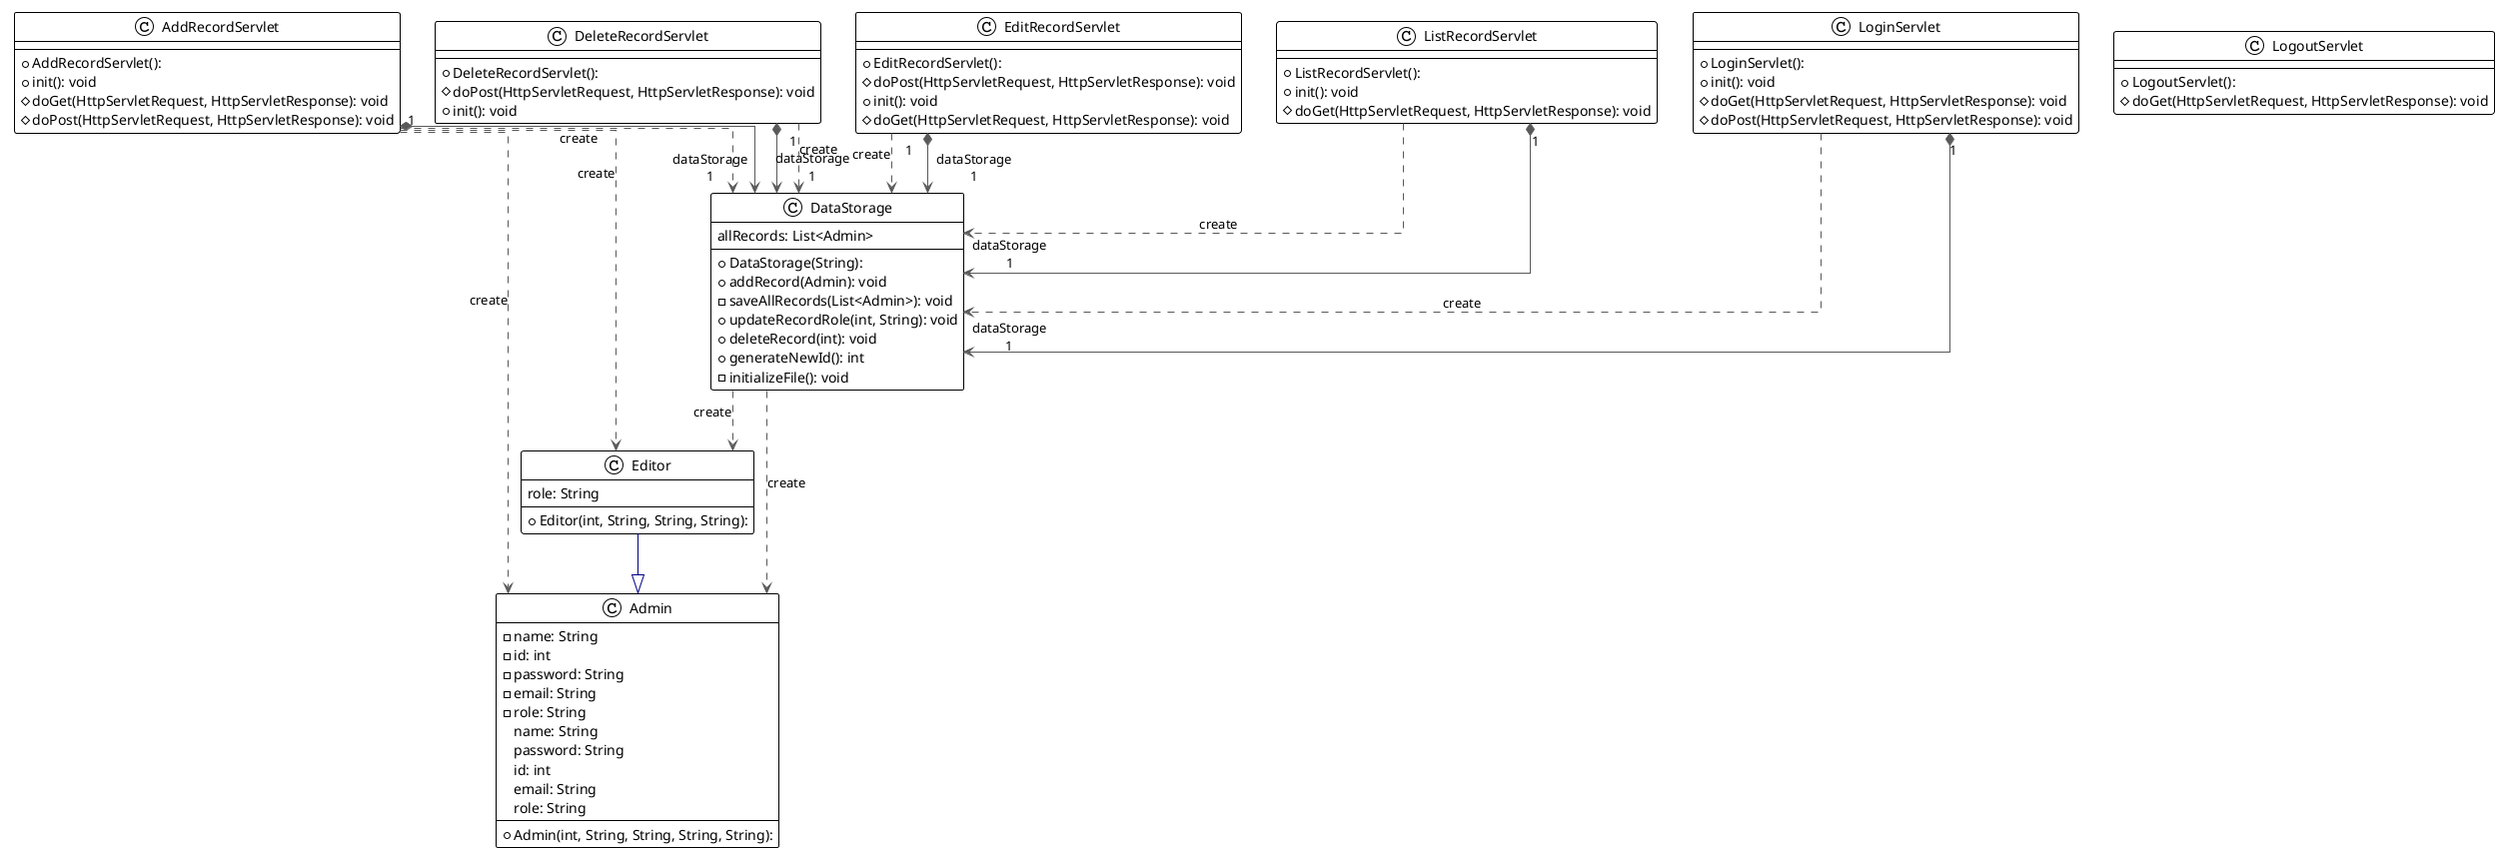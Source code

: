 @startuml

!theme plain
top to bottom direction
skinparam linetype ortho

class AddRecordServlet {
  + AddRecordServlet(): 
  + init(): void
  # doGet(HttpServletRequest, HttpServletResponse): void
  # doPost(HttpServletRequest, HttpServletResponse): void
}
class Admin {
  + Admin(int, String, String, String, String): 
  - name: String
  - id: int
  - password: String
  - email: String
  - role: String
   name: String
   password: String
   id: int
   email: String
   role: String
}
class DataStorage {
  + DataStorage(String): 
  + addRecord(Admin): void
  - saveAllRecords(List<Admin>): void
  + updateRecordRole(int, String): void
  + deleteRecord(int): void
  + generateNewId(): int
  - initializeFile(): void
   allRecords: List<Admin>
}
class DeleteRecordServlet {
  + DeleteRecordServlet(): 
  # doPost(HttpServletRequest, HttpServletResponse): void
  + init(): void
}
class EditRecordServlet {
  + EditRecordServlet(): 
  # doPost(HttpServletRequest, HttpServletResponse): void
  + init(): void
  # doGet(HttpServletRequest, HttpServletResponse): void
}
class Editor {
  + Editor(int, String, String, String): 
   role: String
}
class ListRecordServlet {
  + ListRecordServlet(): 
  + init(): void
  # doGet(HttpServletRequest, HttpServletResponse): void
}
class LoginServlet {
  + LoginServlet(): 
  + init(): void
  # doGet(HttpServletRequest, HttpServletResponse): void
  # doPost(HttpServletRequest, HttpServletResponse): void
}
class LogoutServlet {
  + LogoutServlet(): 
  # doGet(HttpServletRequest, HttpServletResponse): void
}

AddRecordServlet     -[#595959,dashed]->  Admin               : "«create»"
AddRecordServlet    "1" *-[#595959,plain]-> "dataStorage\n1" DataStorage         
AddRecordServlet     -[#595959,dashed]->  DataStorage         : "«create»"
AddRecordServlet     -[#595959,dashed]->  Editor              : "«create»"
DataStorage          -[#595959,dashed]->  Admin               : "«create»"
DataStorage          -[#595959,dashed]->  Editor              : "«create»"
DeleteRecordServlet "1" *-[#595959,plain]-> "dataStorage\n1" DataStorage         
DeleteRecordServlet  -[#595959,dashed]->  DataStorage         : "«create»"
EditRecordServlet    -[#595959,dashed]->  DataStorage         : "«create»"
EditRecordServlet   "1" *-[#595959,plain]-> "dataStorage\n1" DataStorage         
Editor               -[#000082,plain]-^  Admin               
ListRecordServlet    -[#595959,dashed]->  DataStorage         : "«create»"
ListRecordServlet   "1" *-[#595959,plain]-> "dataStorage\n1" DataStorage         
LoginServlet         -[#595959,dashed]->  DataStorage         : "«create»"
LoginServlet        "1" *-[#595959,plain]-> "dataStorage\n1" DataStorage         
@enduml
